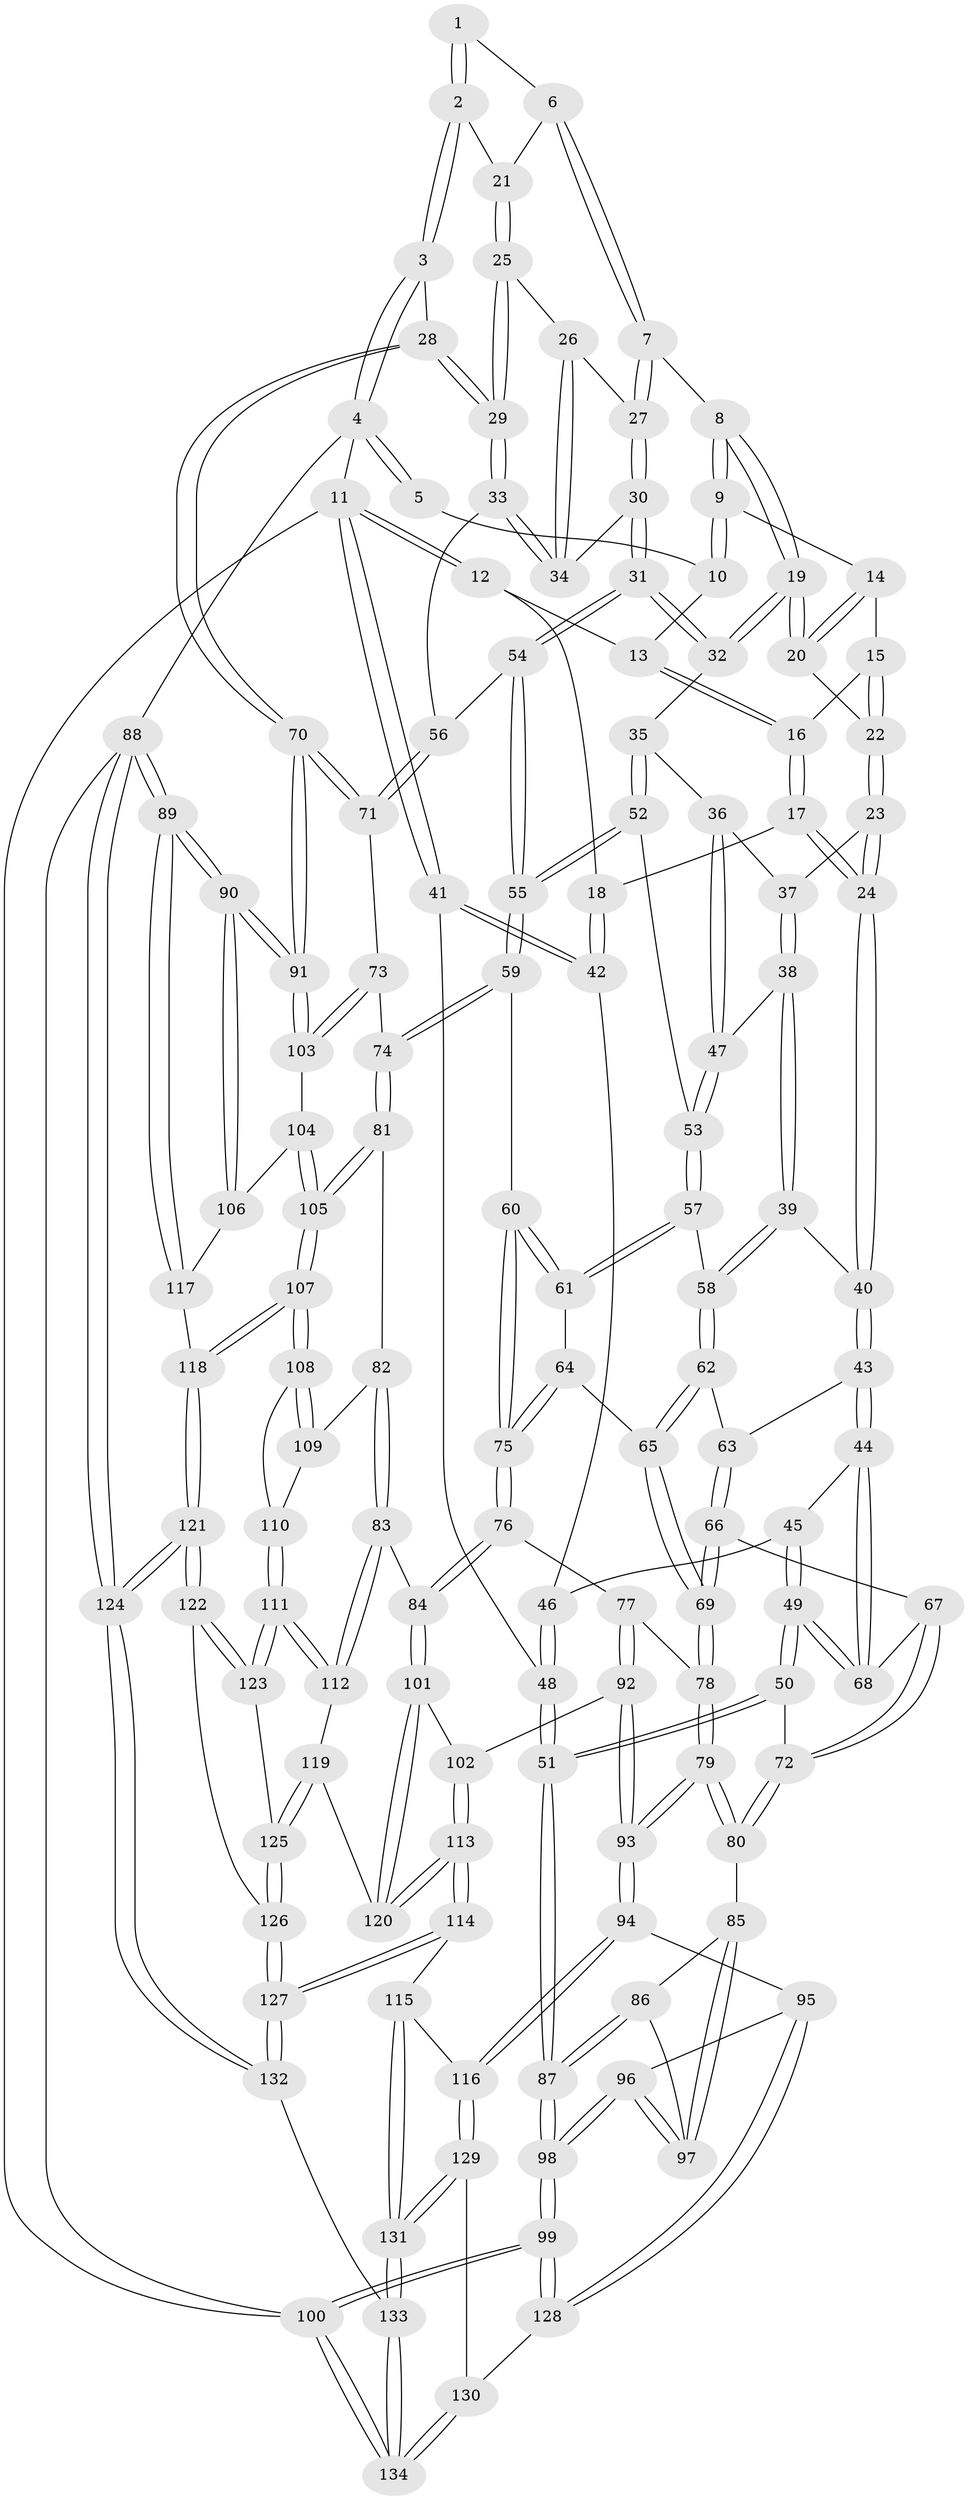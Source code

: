 // Generated by graph-tools (version 1.1) at 2025/11/02/27/25 16:11:55]
// undirected, 134 vertices, 332 edges
graph export_dot {
graph [start="1"]
  node [color=gray90,style=filled];
  1 [pos="+0.9246662023572081+0"];
  2 [pos="+0.9695381739647883+0.08959148143136683"];
  3 [pos="+1+0.13878011316540442"];
  4 [pos="+1+0"];
  5 [pos="+0.924478202623413+0"];
  6 [pos="+0.8647238669170896+0.07313667093684513"];
  7 [pos="+0.7541311087037842+0.08893757447227224"];
  8 [pos="+0.7325659012498509+0.07596842593071965"];
  9 [pos="+0.6891617604067943+0"];
  10 [pos="+0.6896453123004068+0"];
  11 [pos="+0+0"];
  12 [pos="+0.2694753180742957+0"];
  13 [pos="+0.3434647375125844+0"];
  14 [pos="+0.5457883250523543+0.06564385155790704"];
  15 [pos="+0.44948729779809027+0.054365764322467834"];
  16 [pos="+0.4440961996435799+0.04534778170468096"];
  17 [pos="+0.2413877965693622+0.1548653856303643"];
  18 [pos="+0.2375909149281417+0.15261584835172567"];
  19 [pos="+0.6202406442830881+0.19483740786986598"];
  20 [pos="+0.5841989092969058+0.17410167249821212"];
  21 [pos="+0.9396963387137492+0.10421970402527157"];
  22 [pos="+0.4401712513519473+0.17253518708804438"];
  23 [pos="+0.43233192890778543+0.18107295655456884"];
  24 [pos="+0.29140224921266594+0.1936768530164846"];
  25 [pos="+0.920729311950625+0.16320541512568468"];
  26 [pos="+0.9001832762428164+0.18004593593073143"];
  27 [pos="+0.8020338542643807+0.17767223005764274"];
  28 [pos="+1+0.3552869496684117"];
  29 [pos="+1+0.32565003567173434"];
  30 [pos="+0.7928730993319548+0.2689384955832305"];
  31 [pos="+0.7532803005447831+0.3315099193044722"];
  32 [pos="+0.6223714057678842+0.21485953111448344"];
  33 [pos="+0.9764227016145529+0.3183333790304146"];
  34 [pos="+0.9019909765176296+0.2574364829474392"];
  35 [pos="+0.5820246806581229+0.2654203188741737"];
  36 [pos="+0.507891840597607+0.26620370857866676"];
  37 [pos="+0.43342638374673537+0.18493089341023874"];
  38 [pos="+0.4297297914111889+0.32817516165996885"];
  39 [pos="+0.4096306730265353+0.3493717855671892"];
  40 [pos="+0.30377631463097743+0.26516290351586985"];
  41 [pos="+0+0"];
  42 [pos="+0.15187417179295287+0.18554675699702822"];
  43 [pos="+0.24540449505994594+0.38062945417678073"];
  44 [pos="+0.22189447021991357+0.39550898006679114"];
  45 [pos="+0.1502728044726061+0.22169797218201043"];
  46 [pos="+0.14749726656330778+0.19522535762377458"];
  47 [pos="+0.46931465851572085+0.3204792026882084"];
  48 [pos="+0+0.41274815975236145"];
  49 [pos="+0.08555643190490725+0.44173298370353475"];
  50 [pos="+0.05627077412467757+0.4591286664755503"];
  51 [pos="+0+0.5031498391921219"];
  52 [pos="+0.5651013927687941+0.3469145940316846"];
  53 [pos="+0.5556901349482436+0.3513667696733412"];
  54 [pos="+0.7570873467316669+0.36939975795710117"];
  55 [pos="+0.6938151024872389+0.4304976796368574"];
  56 [pos="+0.8199016636654604+0.3929553380588938"];
  57 [pos="+0.5251610643596479+0.39949315276396363"];
  58 [pos="+0.4084220345852964+0.3605452440964325"];
  59 [pos="+0.6760402595897452+0.47900245984951545"];
  60 [pos="+0.6729283882591336+0.4804005661346345"];
  61 [pos="+0.5238236898593948+0.41422406789219574"];
  62 [pos="+0.3970336402740255+0.38997328306250956"];
  63 [pos="+0.37892631911725105+0.40055821854611967"];
  64 [pos="+0.4896524041884548+0.47812564119192946"];
  65 [pos="+0.45698344570216126+0.46182908163746156"];
  66 [pos="+0.3378556849219337+0.49565617975837595"];
  67 [pos="+0.2348148864681083+0.4255532370496202"];
  68 [pos="+0.21951014715793618+0.399067912302146"];
  69 [pos="+0.3450804541940779+0.5387334054770819"];
  70 [pos="+1+0.495755871507105"];
  71 [pos="+0.8762588515111657+0.474825403312645"];
  72 [pos="+0.24334747547931085+0.5787399385311682"];
  73 [pos="+0.8284307517239199+0.5994372789009778"];
  74 [pos="+0.7687344158595785+0.6106149099717568"];
  75 [pos="+0.5346811559611809+0.5690401595821997"];
  76 [pos="+0.5326674100300671+0.5742026988584281"];
  77 [pos="+0.4404009383097896+0.5985126764482847"];
  78 [pos="+0.3443874677808516+0.5446513265745764"];
  79 [pos="+0.2632337490737734+0.5957556762390235"];
  80 [pos="+0.2531574241970878+0.5927122835572101"];
  81 [pos="+0.7491788042088859+0.6453210380980082"];
  82 [pos="+0.7413724811695027+0.6534311874664385"];
  83 [pos="+0.6925143780505663+0.6889537057561452"];
  84 [pos="+0.5715028556318501+0.6629592874816047"];
  85 [pos="+0.25292337648103314+0.5928446589432362"];
  86 [pos="+0.09886033581930137+0.6253151804731919"];
  87 [pos="+0+0.5439417191607552"];
  88 [pos="+1+1"];
  89 [pos="+1+0.9957278870574534"];
  90 [pos="+1+0.7995955210850535"];
  91 [pos="+1+0.5665643508818563"];
  92 [pos="+0.4005291049462264+0.6875439923059077"];
  93 [pos="+0.30665066586966794+0.7104825903266697"];
  94 [pos="+0.2832659433262624+0.7679631839408606"];
  95 [pos="+0.20908764048714584+0.7958153089169011"];
  96 [pos="+0.1724259675020257+0.7659546797755465"];
  97 [pos="+0.1651323643473678+0.6979073549811045"];
  98 [pos="+0+0.7311643411562022"];
  99 [pos="+0+1"];
  100 [pos="+0+1"];
  101 [pos="+0.5473896334075274+0.7131242184648289"];
  102 [pos="+0.4046086971923202+0.6918807133061615"];
  103 [pos="+0.9031383720374037+0.637520307913737"];
  104 [pos="+0.8985560210831863+0.6870638368613382"];
  105 [pos="+0.8590251097728565+0.7690010413170709"];
  106 [pos="+0.9570322902293195+0.7487989046253966"];
  107 [pos="+0.858072152220521+0.7869533828705891"];
  108 [pos="+0.8294995143375445+0.7830731434658285"];
  109 [pos="+0.7616449104268567+0.7012136574475819"];
  110 [pos="+0.7896311715112478+0.7799771050158384"];
  111 [pos="+0.704025207784213+0.8104081779805782"];
  112 [pos="+0.6924512198721545+0.7914729022416535"];
  113 [pos="+0.46897266109407887+0.8277717758020121"];
  114 [pos="+0.44170983439686706+0.867059374579525"];
  115 [pos="+0.41905860922652904+0.8698200027352991"];
  116 [pos="+0.3788544249836361+0.851879505606068"];
  117 [pos="+0.9054013305626673+0.7832117840260695"];
  118 [pos="+0.8592501770432349+0.7892348232746141"];
  119 [pos="+0.5580920594062807+0.799525505451113"];
  120 [pos="+0.5322623379617584+0.7875549900560463"];
  121 [pos="+0.8624009155868354+1"];
  122 [pos="+0.7574170172502238+0.91837997373825"];
  123 [pos="+0.7107413980722319+0.861048671666899"];
  124 [pos="+1+1"];
  125 [pos="+0.614442915269475+0.8894380567856672"];
  126 [pos="+0.5665789973254386+0.9754335460190735"];
  127 [pos="+0.5428274397756976+1"];
  128 [pos="+0.1994240305024009+0.8304855771609473"];
  129 [pos="+0.25513270931533955+0.9267346296760878"];
  130 [pos="+0.23007808685835632+0.9255077768868714"];
  131 [pos="+0.349262438506284+0.9830072172544181"];
  132 [pos="+0.5572368300350352+1"];
  133 [pos="+0.3383068285314266+1"];
  134 [pos="+0+1"];
  1 -- 2;
  1 -- 2;
  1 -- 6;
  2 -- 3;
  2 -- 3;
  2 -- 21;
  3 -- 4;
  3 -- 4;
  3 -- 28;
  4 -- 5;
  4 -- 5;
  4 -- 11;
  4 -- 88;
  5 -- 10;
  6 -- 7;
  6 -- 7;
  6 -- 21;
  7 -- 8;
  7 -- 27;
  7 -- 27;
  8 -- 9;
  8 -- 9;
  8 -- 19;
  8 -- 19;
  9 -- 10;
  9 -- 10;
  9 -- 14;
  10 -- 13;
  11 -- 12;
  11 -- 12;
  11 -- 41;
  11 -- 41;
  11 -- 100;
  12 -- 13;
  12 -- 18;
  13 -- 16;
  13 -- 16;
  14 -- 15;
  14 -- 20;
  14 -- 20;
  15 -- 16;
  15 -- 22;
  15 -- 22;
  16 -- 17;
  16 -- 17;
  17 -- 18;
  17 -- 24;
  17 -- 24;
  18 -- 42;
  18 -- 42;
  19 -- 20;
  19 -- 20;
  19 -- 32;
  19 -- 32;
  20 -- 22;
  21 -- 25;
  21 -- 25;
  22 -- 23;
  22 -- 23;
  23 -- 24;
  23 -- 24;
  23 -- 37;
  24 -- 40;
  24 -- 40;
  25 -- 26;
  25 -- 29;
  25 -- 29;
  26 -- 27;
  26 -- 34;
  26 -- 34;
  27 -- 30;
  27 -- 30;
  28 -- 29;
  28 -- 29;
  28 -- 70;
  28 -- 70;
  29 -- 33;
  29 -- 33;
  30 -- 31;
  30 -- 31;
  30 -- 34;
  31 -- 32;
  31 -- 32;
  31 -- 54;
  31 -- 54;
  32 -- 35;
  33 -- 34;
  33 -- 34;
  33 -- 56;
  35 -- 36;
  35 -- 52;
  35 -- 52;
  36 -- 37;
  36 -- 47;
  36 -- 47;
  37 -- 38;
  37 -- 38;
  38 -- 39;
  38 -- 39;
  38 -- 47;
  39 -- 40;
  39 -- 58;
  39 -- 58;
  40 -- 43;
  40 -- 43;
  41 -- 42;
  41 -- 42;
  41 -- 48;
  42 -- 46;
  43 -- 44;
  43 -- 44;
  43 -- 63;
  44 -- 45;
  44 -- 68;
  44 -- 68;
  45 -- 46;
  45 -- 49;
  45 -- 49;
  46 -- 48;
  46 -- 48;
  47 -- 53;
  47 -- 53;
  48 -- 51;
  48 -- 51;
  49 -- 50;
  49 -- 50;
  49 -- 68;
  49 -- 68;
  50 -- 51;
  50 -- 51;
  50 -- 72;
  51 -- 87;
  51 -- 87;
  52 -- 53;
  52 -- 55;
  52 -- 55;
  53 -- 57;
  53 -- 57;
  54 -- 55;
  54 -- 55;
  54 -- 56;
  55 -- 59;
  55 -- 59;
  56 -- 71;
  56 -- 71;
  57 -- 58;
  57 -- 61;
  57 -- 61;
  58 -- 62;
  58 -- 62;
  59 -- 60;
  59 -- 74;
  59 -- 74;
  60 -- 61;
  60 -- 61;
  60 -- 75;
  60 -- 75;
  61 -- 64;
  62 -- 63;
  62 -- 65;
  62 -- 65;
  63 -- 66;
  63 -- 66;
  64 -- 65;
  64 -- 75;
  64 -- 75;
  65 -- 69;
  65 -- 69;
  66 -- 67;
  66 -- 69;
  66 -- 69;
  67 -- 68;
  67 -- 72;
  67 -- 72;
  69 -- 78;
  69 -- 78;
  70 -- 71;
  70 -- 71;
  70 -- 91;
  70 -- 91;
  71 -- 73;
  72 -- 80;
  72 -- 80;
  73 -- 74;
  73 -- 103;
  73 -- 103;
  74 -- 81;
  74 -- 81;
  75 -- 76;
  75 -- 76;
  76 -- 77;
  76 -- 84;
  76 -- 84;
  77 -- 78;
  77 -- 92;
  77 -- 92;
  78 -- 79;
  78 -- 79;
  79 -- 80;
  79 -- 80;
  79 -- 93;
  79 -- 93;
  80 -- 85;
  81 -- 82;
  81 -- 105;
  81 -- 105;
  82 -- 83;
  82 -- 83;
  82 -- 109;
  83 -- 84;
  83 -- 112;
  83 -- 112;
  84 -- 101;
  84 -- 101;
  85 -- 86;
  85 -- 97;
  85 -- 97;
  86 -- 87;
  86 -- 87;
  86 -- 97;
  87 -- 98;
  87 -- 98;
  88 -- 89;
  88 -- 89;
  88 -- 124;
  88 -- 124;
  88 -- 100;
  89 -- 90;
  89 -- 90;
  89 -- 117;
  89 -- 117;
  90 -- 91;
  90 -- 91;
  90 -- 106;
  90 -- 106;
  91 -- 103;
  91 -- 103;
  92 -- 93;
  92 -- 93;
  92 -- 102;
  93 -- 94;
  93 -- 94;
  94 -- 95;
  94 -- 116;
  94 -- 116;
  95 -- 96;
  95 -- 128;
  95 -- 128;
  96 -- 97;
  96 -- 97;
  96 -- 98;
  96 -- 98;
  98 -- 99;
  98 -- 99;
  99 -- 100;
  99 -- 100;
  99 -- 128;
  99 -- 128;
  100 -- 134;
  100 -- 134;
  101 -- 102;
  101 -- 120;
  101 -- 120;
  102 -- 113;
  102 -- 113;
  103 -- 104;
  104 -- 105;
  104 -- 105;
  104 -- 106;
  105 -- 107;
  105 -- 107;
  106 -- 117;
  107 -- 108;
  107 -- 108;
  107 -- 118;
  107 -- 118;
  108 -- 109;
  108 -- 109;
  108 -- 110;
  109 -- 110;
  110 -- 111;
  110 -- 111;
  111 -- 112;
  111 -- 112;
  111 -- 123;
  111 -- 123;
  112 -- 119;
  113 -- 114;
  113 -- 114;
  113 -- 120;
  113 -- 120;
  114 -- 115;
  114 -- 127;
  114 -- 127;
  115 -- 116;
  115 -- 131;
  115 -- 131;
  116 -- 129;
  116 -- 129;
  117 -- 118;
  118 -- 121;
  118 -- 121;
  119 -- 120;
  119 -- 125;
  119 -- 125;
  121 -- 122;
  121 -- 122;
  121 -- 124;
  121 -- 124;
  122 -- 123;
  122 -- 123;
  122 -- 126;
  123 -- 125;
  124 -- 132;
  124 -- 132;
  125 -- 126;
  125 -- 126;
  126 -- 127;
  126 -- 127;
  127 -- 132;
  127 -- 132;
  128 -- 130;
  129 -- 130;
  129 -- 131;
  129 -- 131;
  130 -- 134;
  130 -- 134;
  131 -- 133;
  131 -- 133;
  132 -- 133;
  133 -- 134;
  133 -- 134;
}
